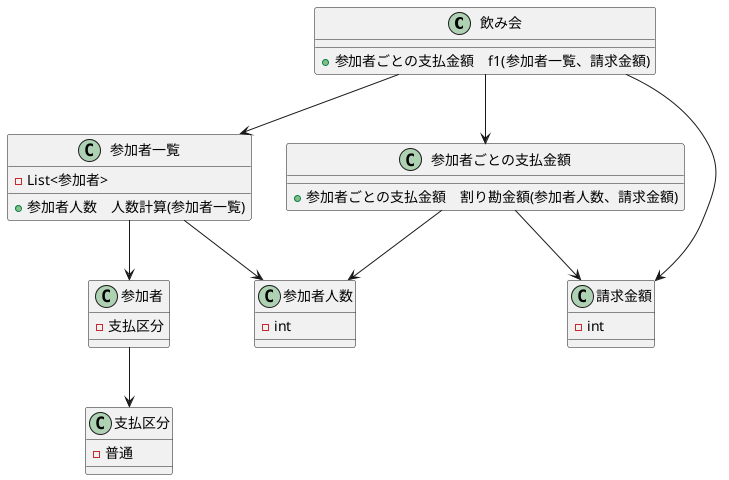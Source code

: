 @startuml
/'
## １番外のメソッド	
INパラ	参加者一覧、請求金額
OUTパラ	参加者ごとの支払金額
メソッド形式	参加者ごとの支払金額　f1(参加者一覧、請求金額)
	
## 参加者ごとの支払金額を算出するメソッド	
INパラ	参加者人数、請求金額
OUTパラ	参加者ごとの支払金額
メソッド形式	参加者ごとの支払金額　割り勘金額(参加者人数、請求金額)
	
## 参加者人数を算出するメソッド	
INパラ	参加者一覧
OUTパラ	参加者人数
メソッド形式	参加者人数　人数計算(参加者一覧)
	
## f1の実装	
参加者ごとの支払金額　f1(参加者一覧、請求金額) {	
   return 割り勘金額(人数計算(参加者一覧), 請求金額);	
}
'/

class 飲み会 {
    + 参加者ごとの支払金額　f1(参加者一覧、請求金額)
}

class 参加者ごとの支払金額 {
    + 参加者ごとの支払金額　割り勘金額(参加者人数、請求金額)
}

class 参加者一覧 {
    - List<参加者>
    + 参加者人数　人数計算(参加者一覧)
}

class 参加者 {
    - 支払区分
}

class 支払区分 {
    - 普通
}

class 参加者人数 {
    - int
}

class 請求金額 {
    - int
}

飲み会 -d-> 参加者ごとの支払金額
飲み会 -d-> 請求金額
飲み会 -d-> 参加者一覧
参加者ごとの支払金額 -d-> 参加者人数
参加者ごとの支払金額 -d-> 請求金額
参加者一覧 -d-> 参加者人数
参加者一覧 -d-> 参加者
参加者 -d-> 支払区分
@enduml
